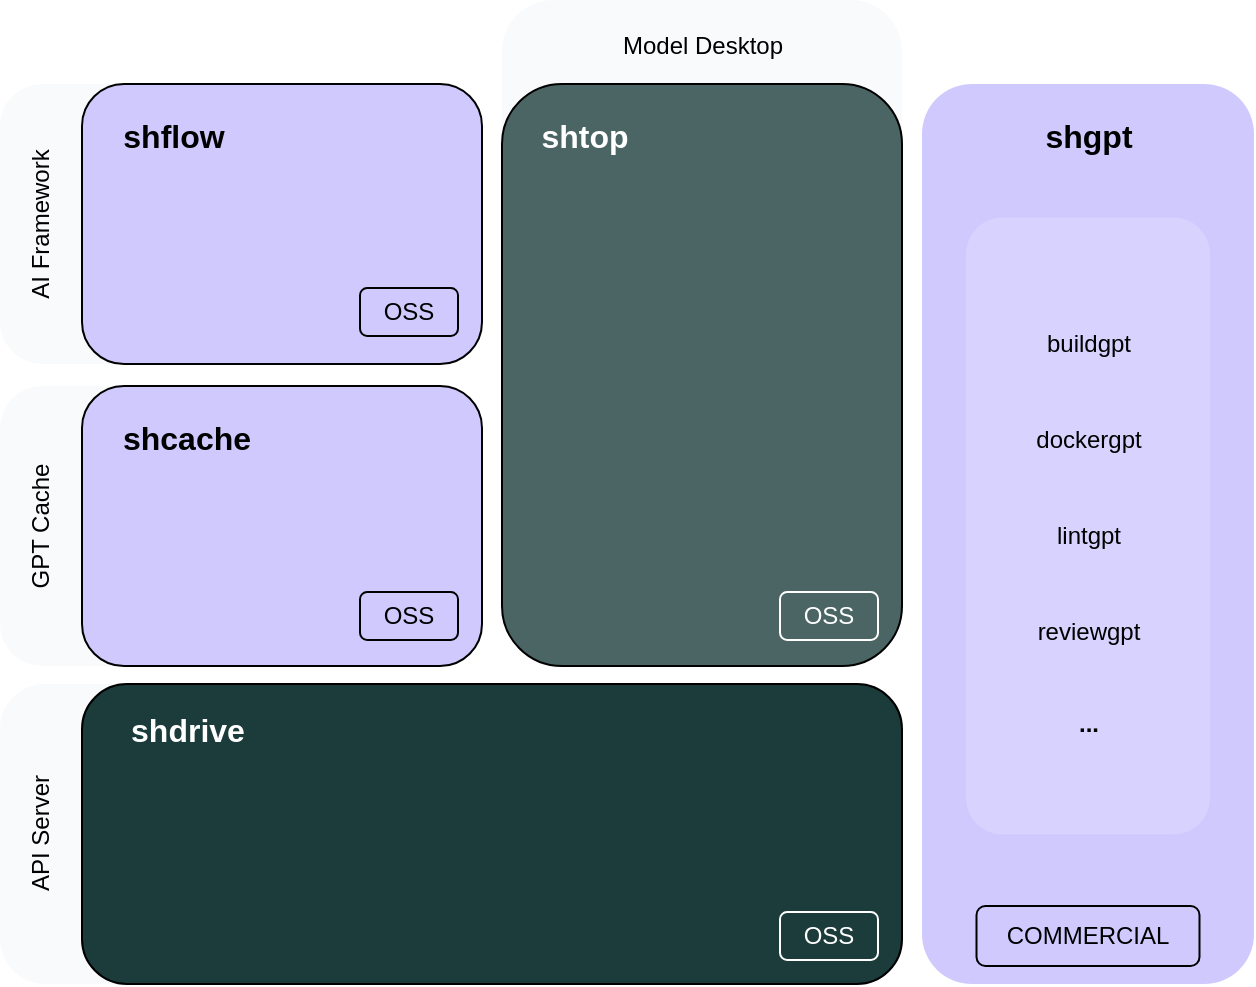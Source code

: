 <mxfile scale="2" border="0">
    <diagram id="8_WlqVr0ZAdrVBBNUXE_" name="Page-1">
        <mxGraphModel dx="1386" dy="899" grid="0" gridSize="10" guides="1" tooltips="1" connect="1" arrows="1" fold="1" page="1" pageScale="1" pageWidth="827" pageHeight="1169" math="0" shadow="0">
            <root>
                <mxCell id="0"/>
                <mxCell id="1" parent="0"/>
                <mxCell id="41" value="" style="rounded=1;whiteSpace=wrap;html=1;fillColor=#f9fafb;strokeColor=none;" parent="1" vertex="1">
                    <mxGeometry x="279" y="129" width="200" height="170" as="geometry"/>
                </mxCell>
                <mxCell id="39" value="" style="rounded=1;whiteSpace=wrap;html=1;fillColor=#f9fafb;strokeColor=none;" parent="1" vertex="1">
                    <mxGeometry x="28" y="322" width="232" height="140" as="geometry"/>
                </mxCell>
                <mxCell id="40" value="" style="rounded=1;whiteSpace=wrap;html=1;fillColor=#f9fafb;strokeColor=none;" parent="1" vertex="1">
                    <mxGeometry x="28" y="171" width="232" height="140" as="geometry"/>
                </mxCell>
                <mxCell id="2" value="" style="rounded=1;whiteSpace=wrap;html=1;fillColor=#D0C9FE;" parent="1" vertex="1">
                    <mxGeometry x="69" y="322" width="200" height="140" as="geometry"/>
                </mxCell>
                <mxCell id="4" value="&lt;b style=&quot;font-size: 16px;&quot;&gt;shcache&lt;/b&gt;" style="text;html=1;strokeColor=none;fillColor=none;align=center;verticalAlign=middle;whiteSpace=wrap;rounded=0;fontSize=16;fontColor=#000000;" parent="1" vertex="1">
                    <mxGeometry x="79" y="333" width="85" height="30" as="geometry"/>
                </mxCell>
                <mxCell id="5" value="&lt;span&gt;OSS&lt;/span&gt;" style="text;html=1;strokeColor=#000000;fillColor=none;align=center;verticalAlign=middle;whiteSpace=wrap;rounded=1;fontStyle=0;fontColor=#000000;" parent="1" vertex="1">
                    <mxGeometry x="208" y="425" width="49" height="24" as="geometry"/>
                </mxCell>
                <mxCell id="15" value="" style="rounded=1;whiteSpace=wrap;html=1;fillColor=#D0C9FE;strokeColor=none;" parent="1" vertex="1">
                    <mxGeometry x="489" y="171" width="166" height="450" as="geometry"/>
                </mxCell>
                <mxCell id="16" value="&lt;b style=&quot;font-size: 16px;&quot;&gt;shgpt&lt;/b&gt;" style="text;html=1;strokeColor=none;fillColor=none;align=center;verticalAlign=middle;whiteSpace=wrap;rounded=0;fontSize=16;" parent="1" vertex="1">
                    <mxGeometry x="537.5" y="182" width="69" height="30" as="geometry"/>
                </mxCell>
                <mxCell id="17" value="&lt;span&gt;COMMERCIAL&lt;/span&gt;" style="text;html=1;strokeColor=default;fillColor=none;align=center;verticalAlign=middle;whiteSpace=wrap;rounded=1;fontStyle=0" parent="1" vertex="1">
                    <mxGeometry x="516.25" y="582" width="111.5" height="30" as="geometry"/>
                </mxCell>
                <mxCell id="18" value="" style="rounded=1;whiteSpace=wrap;html=1;strokeColor=none;fillColor=#d8d2fe;" parent="1" vertex="1">
                    <mxGeometry x="511" y="237.75" width="122" height="308.5" as="geometry"/>
                </mxCell>
                <mxCell id="19" value="&lt;span&gt;buildgpt&lt;/span&gt;" style="text;html=1;strokeColor=none;fillColor=none;align=center;verticalAlign=middle;whiteSpace=wrap;rounded=0;fontStyle=0" parent="1" vertex="1">
                    <mxGeometry x="537.5" y="286" width="69" height="30" as="geometry"/>
                </mxCell>
                <mxCell id="20" value="&lt;span&gt;dockergpt&lt;/span&gt;" style="text;html=1;strokeColor=none;fillColor=none;align=center;verticalAlign=middle;whiteSpace=wrap;rounded=0;fontStyle=0" parent="1" vertex="1">
                    <mxGeometry x="537.5" y="334" width="69" height="30" as="geometry"/>
                </mxCell>
                <mxCell id="21" value="&lt;span&gt;lintgpt&lt;/span&gt;" style="text;html=1;strokeColor=none;fillColor=none;align=center;verticalAlign=middle;whiteSpace=wrap;rounded=0;fontStyle=0" parent="1" vertex="1">
                    <mxGeometry x="537.5" y="382" width="69" height="30" as="geometry"/>
                </mxCell>
                <mxCell id="22" value="&lt;span&gt;reviewgpt&lt;/span&gt;" style="text;html=1;strokeColor=none;fillColor=none;align=center;verticalAlign=middle;whiteSpace=wrap;rounded=0;fontStyle=0" parent="1" vertex="1">
                    <mxGeometry x="537.5" y="430" width="69" height="30" as="geometry"/>
                </mxCell>
                <mxCell id="23" value="&lt;b&gt;...&lt;/b&gt;" style="text;html=1;strokeColor=none;fillColor=none;align=center;verticalAlign=middle;whiteSpace=wrap;rounded=0;" parent="1" vertex="1">
                    <mxGeometry x="537.5" y="476" width="69" height="30" as="geometry"/>
                </mxCell>
                <mxCell id="24" value="" style="rounded=1;whiteSpace=wrap;html=1;fillColor=#f9fafb;strokeColor=none;" parent="1" vertex="1">
                    <mxGeometry x="28" y="471" width="232" height="150" as="geometry"/>
                </mxCell>
                <mxCell id="25" value="" style="rounded=1;whiteSpace=wrap;html=1;fillColor=#4B6464;" parent="1" vertex="1">
                    <mxGeometry x="279" y="171" width="200" height="291" as="geometry"/>
                </mxCell>
                <mxCell id="26" value="&lt;b style=&quot;font-size: 16px;&quot;&gt;shtop&lt;/b&gt;" style="text;html=1;strokeColor=none;fillColor=none;align=center;verticalAlign=middle;whiteSpace=wrap;rounded=0;fontSize=16;fontColor=#FFFFFF;" parent="1" vertex="1">
                    <mxGeometry x="291" y="182" width="59" height="30" as="geometry"/>
                </mxCell>
                <mxCell id="27" value="&lt;span&gt;OSS&lt;/span&gt;" style="text;html=1;strokeColor=#FFFFFF;fillColor=none;align=center;verticalAlign=middle;whiteSpace=wrap;rounded=1;fontStyle=0;fontColor=#FFFFFF;" parent="1" vertex="1">
                    <mxGeometry x="418" y="425" width="49" height="24" as="geometry"/>
                </mxCell>
                <mxCell id="29" value="" style="rounded=1;whiteSpace=wrap;html=1;fillColor=#1C3C3C;" parent="1" vertex="1">
                    <mxGeometry x="69" y="471" width="410" height="150" as="geometry"/>
                </mxCell>
                <mxCell id="30" value="&lt;b style=&quot;font-size: 16px;&quot;&gt;shdrive&lt;/b&gt;" style="text;html=1;strokeColor=none;fillColor=none;align=center;verticalAlign=middle;whiteSpace=wrap;rounded=0;fontSize=16;fontColor=#FFFFFF;" parent="1" vertex="1">
                    <mxGeometry x="86.5" y="479" width="70" height="30" as="geometry"/>
                </mxCell>
                <mxCell id="31" value="&lt;span&gt;OSS&lt;/span&gt;" style="text;html=1;strokeColor=#FFFFFF;fillColor=none;align=center;verticalAlign=middle;whiteSpace=wrap;rounded=1;fontStyle=0;fontColor=#FFFFFF;" parent="1" vertex="1">
                    <mxGeometry x="418" y="585" width="49" height="24" as="geometry"/>
                </mxCell>
                <mxCell id="35" value="" style="rounded=1;whiteSpace=wrap;html=1;fillColor=#D0C9FE;" parent="1" vertex="1">
                    <mxGeometry x="69" y="171" width="200" height="140" as="geometry"/>
                </mxCell>
                <mxCell id="36" value="&lt;b style=&quot;font-size: 16px;&quot;&gt;shflow&lt;/b&gt;" style="text;html=1;strokeColor=none;fillColor=none;align=center;verticalAlign=middle;whiteSpace=wrap;rounded=0;fontSize=16;fontColor=#000000;" parent="1" vertex="1">
                    <mxGeometry x="79" y="182" width="72" height="30" as="geometry"/>
                </mxCell>
                <mxCell id="37" value="&lt;span&gt;OSS&lt;/span&gt;" style="text;html=1;strokeColor=#000000;fillColor=none;align=center;verticalAlign=middle;whiteSpace=wrap;rounded=1;fontStyle=0;fontColor=#000000;" parent="1" vertex="1">
                    <mxGeometry x="208" y="273" width="49" height="24" as="geometry"/>
                </mxCell>
                <mxCell id="42" value="Model Desktop" style="text;html=1;strokeColor=none;fillColor=none;align=center;verticalAlign=middle;whiteSpace=wrap;rounded=1;fontStyle=0;fontColor=#000000;" parent="1" vertex="1">
                    <mxGeometry x="330.75" y="140" width="96.5" height="24" as="geometry"/>
                </mxCell>
                <mxCell id="43" value="API Server" style="text;html=1;strokeColor=none;fillColor=none;align=center;verticalAlign=middle;whiteSpace=wrap;rounded=1;fontStyle=0;fontColor=#000000;horizontal=0;" parent="1" vertex="1">
                    <mxGeometry x="33" y="503" width="31" height="86" as="geometry"/>
                </mxCell>
                <mxCell id="44" value="GPT Cache" style="text;html=1;strokeColor=none;fillColor=none;align=center;verticalAlign=middle;whiteSpace=wrap;rounded=1;fontStyle=0;fontColor=#000000;horizontal=0;" parent="1" vertex="1">
                    <mxGeometry x="33" y="344.5" width="31" height="95" as="geometry"/>
                </mxCell>
                <mxCell id="45" value="AI Framework" style="text;html=1;strokeColor=none;fillColor=none;align=center;verticalAlign=middle;whiteSpace=wrap;rounded=1;fontStyle=0;fontColor=#000000;horizontal=0;" parent="1" vertex="1">
                    <mxGeometry x="36" y="189.5" width="25" height="103" as="geometry"/>
                </mxCell>
            </root>
        </mxGraphModel>
    </diagram>
</mxfile>